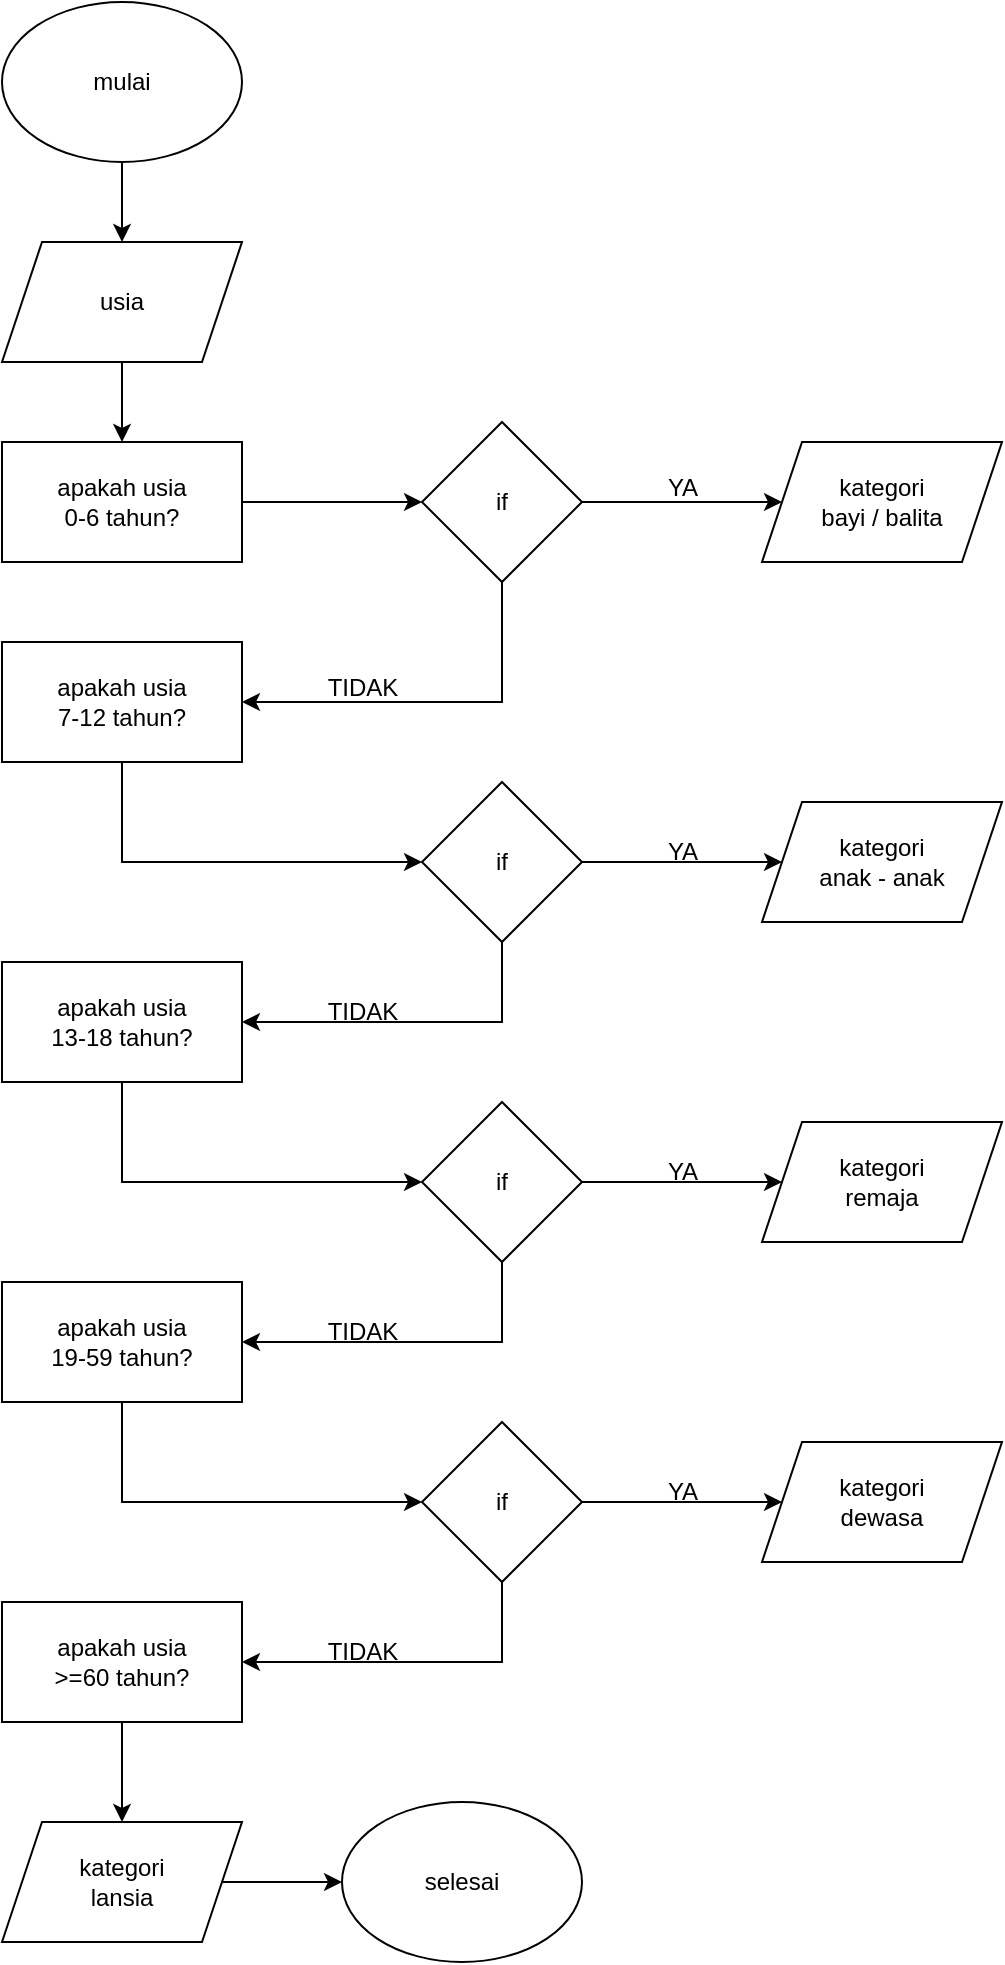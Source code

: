 <mxfile version="24.8.0">
  <diagram name="Page-1" id="1JK65CEf9W6w9NGkC5tt">
    <mxGraphModel dx="794" dy="446" grid="1" gridSize="10" guides="1" tooltips="1" connect="1" arrows="1" fold="1" page="1" pageScale="1" pageWidth="850" pageHeight="1100" math="0" shadow="0">
      <root>
        <mxCell id="0" />
        <mxCell id="1" parent="0" />
        <mxCell id="mXCHNBKydUMq2TIaZn8N-25" style="edgeStyle=orthogonalEdgeStyle;rounded=0;orthogonalLoop=1;jettySize=auto;html=1;exitX=0.5;exitY=1;exitDx=0;exitDy=0;entryX=0.5;entryY=0;entryDx=0;entryDy=0;" edge="1" parent="1" source="mXCHNBKydUMq2TIaZn8N-1" target="mXCHNBKydUMq2TIaZn8N-2">
          <mxGeometry relative="1" as="geometry" />
        </mxCell>
        <mxCell id="mXCHNBKydUMq2TIaZn8N-1" value="mulai" style="ellipse;whiteSpace=wrap;html=1;" vertex="1" parent="1">
          <mxGeometry x="40" y="40" width="120" height="80" as="geometry" />
        </mxCell>
        <mxCell id="mXCHNBKydUMq2TIaZn8N-26" style="edgeStyle=orthogonalEdgeStyle;rounded=0;orthogonalLoop=1;jettySize=auto;html=1;exitX=0.5;exitY=1;exitDx=0;exitDy=0;entryX=0.5;entryY=0;entryDx=0;entryDy=0;" edge="1" parent="1" source="mXCHNBKydUMq2TIaZn8N-2" target="mXCHNBKydUMq2TIaZn8N-3">
          <mxGeometry relative="1" as="geometry" />
        </mxCell>
        <mxCell id="mXCHNBKydUMq2TIaZn8N-2" value="usia" style="shape=parallelogram;perimeter=parallelogramPerimeter;whiteSpace=wrap;html=1;fixedSize=1;" vertex="1" parent="1">
          <mxGeometry x="40" y="160" width="120" height="60" as="geometry" />
        </mxCell>
        <mxCell id="mXCHNBKydUMq2TIaZn8N-9" style="edgeStyle=orthogonalEdgeStyle;rounded=0;orthogonalLoop=1;jettySize=auto;html=1;exitX=1;exitY=0.5;exitDx=0;exitDy=0;entryX=0;entryY=0.5;entryDx=0;entryDy=0;" edge="1" parent="1" source="mXCHNBKydUMq2TIaZn8N-3" target="mXCHNBKydUMq2TIaZn8N-8">
          <mxGeometry relative="1" as="geometry" />
        </mxCell>
        <mxCell id="mXCHNBKydUMq2TIaZn8N-3" value="apakah usia&lt;div&gt;0-6 tahun?&lt;/div&gt;" style="rounded=0;whiteSpace=wrap;html=1;" vertex="1" parent="1">
          <mxGeometry x="40" y="260" width="120" height="60" as="geometry" />
        </mxCell>
        <mxCell id="mXCHNBKydUMq2TIaZn8N-13" style="edgeStyle=orthogonalEdgeStyle;rounded=0;orthogonalLoop=1;jettySize=auto;html=1;exitX=0.5;exitY=1;exitDx=0;exitDy=0;entryX=0;entryY=0.5;entryDx=0;entryDy=0;" edge="1" parent="1" source="mXCHNBKydUMq2TIaZn8N-4" target="mXCHNBKydUMq2TIaZn8N-12">
          <mxGeometry relative="1" as="geometry" />
        </mxCell>
        <mxCell id="mXCHNBKydUMq2TIaZn8N-4" value="apakah usia&lt;div&gt;7-12 tahun?&lt;/div&gt;" style="rounded=0;whiteSpace=wrap;html=1;" vertex="1" parent="1">
          <mxGeometry x="40" y="360" width="120" height="60" as="geometry" />
        </mxCell>
        <mxCell id="mXCHNBKydUMq2TIaZn8N-22" style="edgeStyle=orthogonalEdgeStyle;rounded=0;orthogonalLoop=1;jettySize=auto;html=1;exitX=0.5;exitY=1;exitDx=0;exitDy=0;entryX=0.5;entryY=0;entryDx=0;entryDy=0;" edge="1" parent="1" source="mXCHNBKydUMq2TIaZn8N-5" target="mXCHNBKydUMq2TIaZn8N-21">
          <mxGeometry relative="1" as="geometry" />
        </mxCell>
        <mxCell id="mXCHNBKydUMq2TIaZn8N-5" value="apakah usia&lt;div&gt;&amp;gt;=60 tahun?&lt;/div&gt;" style="rounded=0;whiteSpace=wrap;html=1;" vertex="1" parent="1">
          <mxGeometry x="40" y="840" width="120" height="60" as="geometry" />
        </mxCell>
        <mxCell id="mXCHNBKydUMq2TIaZn8N-19" style="edgeStyle=orthogonalEdgeStyle;rounded=0;orthogonalLoop=1;jettySize=auto;html=1;exitX=0.5;exitY=1;exitDx=0;exitDy=0;entryX=0;entryY=0.5;entryDx=0;entryDy=0;" edge="1" parent="1" source="mXCHNBKydUMq2TIaZn8N-6" target="mXCHNBKydUMq2TIaZn8N-15">
          <mxGeometry relative="1" as="geometry" />
        </mxCell>
        <mxCell id="mXCHNBKydUMq2TIaZn8N-6" value="apakah usia&lt;div&gt;19-59 tahun?&lt;/div&gt;" style="rounded=0;whiteSpace=wrap;html=1;" vertex="1" parent="1">
          <mxGeometry x="40" y="680" width="120" height="60" as="geometry" />
        </mxCell>
        <mxCell id="mXCHNBKydUMq2TIaZn8N-17" style="edgeStyle=orthogonalEdgeStyle;rounded=0;orthogonalLoop=1;jettySize=auto;html=1;exitX=0.5;exitY=1;exitDx=0;exitDy=0;entryX=0;entryY=0.5;entryDx=0;entryDy=0;" edge="1" parent="1" source="mXCHNBKydUMq2TIaZn8N-7" target="mXCHNBKydUMq2TIaZn8N-16">
          <mxGeometry relative="1" as="geometry" />
        </mxCell>
        <mxCell id="mXCHNBKydUMq2TIaZn8N-7" value="apakah usia&lt;div&gt;13-18 tahun?&lt;/div&gt;" style="rounded=0;whiteSpace=wrap;html=1;" vertex="1" parent="1">
          <mxGeometry x="40" y="520" width="120" height="60" as="geometry" />
        </mxCell>
        <mxCell id="mXCHNBKydUMq2TIaZn8N-11" style="edgeStyle=orthogonalEdgeStyle;rounded=0;orthogonalLoop=1;jettySize=auto;html=1;exitX=0.5;exitY=1;exitDx=0;exitDy=0;entryX=1;entryY=0.5;entryDx=0;entryDy=0;" edge="1" parent="1" source="mXCHNBKydUMq2TIaZn8N-8" target="mXCHNBKydUMq2TIaZn8N-4">
          <mxGeometry relative="1" as="geometry" />
        </mxCell>
        <mxCell id="mXCHNBKydUMq2TIaZn8N-31" style="edgeStyle=orthogonalEdgeStyle;rounded=0;orthogonalLoop=1;jettySize=auto;html=1;exitX=1;exitY=0.5;exitDx=0;exitDy=0;" edge="1" parent="1" source="mXCHNBKydUMq2TIaZn8N-8" target="mXCHNBKydUMq2TIaZn8N-27">
          <mxGeometry relative="1" as="geometry" />
        </mxCell>
        <mxCell id="mXCHNBKydUMq2TIaZn8N-8" value="if" style="rhombus;whiteSpace=wrap;html=1;" vertex="1" parent="1">
          <mxGeometry x="250" y="250" width="80" height="80" as="geometry" />
        </mxCell>
        <mxCell id="mXCHNBKydUMq2TIaZn8N-14" style="edgeStyle=orthogonalEdgeStyle;rounded=0;orthogonalLoop=1;jettySize=auto;html=1;exitX=0.5;exitY=1;exitDx=0;exitDy=0;entryX=1;entryY=0.5;entryDx=0;entryDy=0;" edge="1" parent="1" source="mXCHNBKydUMq2TIaZn8N-12" target="mXCHNBKydUMq2TIaZn8N-7">
          <mxGeometry relative="1" as="geometry" />
        </mxCell>
        <mxCell id="mXCHNBKydUMq2TIaZn8N-32" style="edgeStyle=orthogonalEdgeStyle;rounded=0;orthogonalLoop=1;jettySize=auto;html=1;exitX=1;exitY=0.5;exitDx=0;exitDy=0;entryX=0;entryY=0.5;entryDx=0;entryDy=0;" edge="1" parent="1" source="mXCHNBKydUMq2TIaZn8N-12" target="mXCHNBKydUMq2TIaZn8N-28">
          <mxGeometry relative="1" as="geometry" />
        </mxCell>
        <mxCell id="mXCHNBKydUMq2TIaZn8N-12" value="if" style="rhombus;whiteSpace=wrap;html=1;" vertex="1" parent="1">
          <mxGeometry x="250" y="430" width="80" height="80" as="geometry" />
        </mxCell>
        <mxCell id="mXCHNBKydUMq2TIaZn8N-20" style="edgeStyle=orthogonalEdgeStyle;rounded=0;orthogonalLoop=1;jettySize=auto;html=1;exitX=0.5;exitY=1;exitDx=0;exitDy=0;entryX=1;entryY=0.5;entryDx=0;entryDy=0;" edge="1" parent="1" source="mXCHNBKydUMq2TIaZn8N-15" target="mXCHNBKydUMq2TIaZn8N-5">
          <mxGeometry relative="1" as="geometry" />
        </mxCell>
        <mxCell id="mXCHNBKydUMq2TIaZn8N-41" style="edgeStyle=orthogonalEdgeStyle;rounded=0;orthogonalLoop=1;jettySize=auto;html=1;exitX=1;exitY=0.5;exitDx=0;exitDy=0;entryX=0;entryY=0.5;entryDx=0;entryDy=0;" edge="1" parent="1" source="mXCHNBKydUMq2TIaZn8N-15" target="mXCHNBKydUMq2TIaZn8N-30">
          <mxGeometry relative="1" as="geometry" />
        </mxCell>
        <mxCell id="mXCHNBKydUMq2TIaZn8N-15" value="if" style="rhombus;whiteSpace=wrap;html=1;" vertex="1" parent="1">
          <mxGeometry x="250" y="750" width="80" height="80" as="geometry" />
        </mxCell>
        <mxCell id="mXCHNBKydUMq2TIaZn8N-18" style="edgeStyle=orthogonalEdgeStyle;rounded=0;orthogonalLoop=1;jettySize=auto;html=1;exitX=0.5;exitY=1;exitDx=0;exitDy=0;entryX=1;entryY=0.5;entryDx=0;entryDy=0;" edge="1" parent="1" source="mXCHNBKydUMq2TIaZn8N-16" target="mXCHNBKydUMq2TIaZn8N-6">
          <mxGeometry relative="1" as="geometry" />
        </mxCell>
        <mxCell id="mXCHNBKydUMq2TIaZn8N-33" style="edgeStyle=orthogonalEdgeStyle;rounded=0;orthogonalLoop=1;jettySize=auto;html=1;exitX=1;exitY=0.5;exitDx=0;exitDy=0;entryX=0;entryY=0.5;entryDx=0;entryDy=0;" edge="1" parent="1" source="mXCHNBKydUMq2TIaZn8N-16" target="mXCHNBKydUMq2TIaZn8N-29">
          <mxGeometry relative="1" as="geometry" />
        </mxCell>
        <mxCell id="mXCHNBKydUMq2TIaZn8N-16" value="if" style="rhombus;whiteSpace=wrap;html=1;" vertex="1" parent="1">
          <mxGeometry x="250" y="590" width="80" height="80" as="geometry" />
        </mxCell>
        <mxCell id="mXCHNBKydUMq2TIaZn8N-24" style="edgeStyle=orthogonalEdgeStyle;rounded=0;orthogonalLoop=1;jettySize=auto;html=1;exitX=1;exitY=0.5;exitDx=0;exitDy=0;" edge="1" parent="1" source="mXCHNBKydUMq2TIaZn8N-21" target="mXCHNBKydUMq2TIaZn8N-23">
          <mxGeometry relative="1" as="geometry" />
        </mxCell>
        <mxCell id="mXCHNBKydUMq2TIaZn8N-21" value="kategori&lt;div&gt;lansia&lt;/div&gt;" style="shape=parallelogram;perimeter=parallelogramPerimeter;whiteSpace=wrap;html=1;fixedSize=1;" vertex="1" parent="1">
          <mxGeometry x="40" y="950" width="120" height="60" as="geometry" />
        </mxCell>
        <mxCell id="mXCHNBKydUMq2TIaZn8N-23" value="selesai" style="ellipse;whiteSpace=wrap;html=1;" vertex="1" parent="1">
          <mxGeometry x="210" y="940" width="120" height="80" as="geometry" />
        </mxCell>
        <mxCell id="mXCHNBKydUMq2TIaZn8N-27" value="kategori&lt;div&gt;bayi / balita&lt;/div&gt;" style="shape=parallelogram;perimeter=parallelogramPerimeter;whiteSpace=wrap;html=1;fixedSize=1;" vertex="1" parent="1">
          <mxGeometry x="420" y="260" width="120" height="60" as="geometry" />
        </mxCell>
        <mxCell id="mXCHNBKydUMq2TIaZn8N-28" value="kategori&lt;div&gt;anak - anak&lt;/div&gt;" style="shape=parallelogram;perimeter=parallelogramPerimeter;whiteSpace=wrap;html=1;fixedSize=1;" vertex="1" parent="1">
          <mxGeometry x="420" y="440" width="120" height="60" as="geometry" />
        </mxCell>
        <mxCell id="mXCHNBKydUMq2TIaZn8N-29" value="kategori&lt;div&gt;remaja&lt;/div&gt;" style="shape=parallelogram;perimeter=parallelogramPerimeter;whiteSpace=wrap;html=1;fixedSize=1;" vertex="1" parent="1">
          <mxGeometry x="420" y="600" width="120" height="60" as="geometry" />
        </mxCell>
        <mxCell id="mXCHNBKydUMq2TIaZn8N-30" value="kategori&lt;div&gt;dewasa&lt;/div&gt;" style="shape=parallelogram;perimeter=parallelogramPerimeter;whiteSpace=wrap;html=1;fixedSize=1;" vertex="1" parent="1">
          <mxGeometry x="420" y="760" width="120" height="60" as="geometry" />
        </mxCell>
        <mxCell id="mXCHNBKydUMq2TIaZn8N-35" value="YA" style="text;html=1;align=center;verticalAlign=middle;resizable=0;points=[];autosize=1;strokeColor=none;fillColor=none;" vertex="1" parent="1">
          <mxGeometry x="360" y="268" width="40" height="30" as="geometry" />
        </mxCell>
        <mxCell id="mXCHNBKydUMq2TIaZn8N-36" value="TIDAK" style="text;html=1;align=center;verticalAlign=middle;resizable=0;points=[];autosize=1;strokeColor=none;fillColor=none;" vertex="1" parent="1">
          <mxGeometry x="190" y="368" width="60" height="30" as="geometry" />
        </mxCell>
        <mxCell id="mXCHNBKydUMq2TIaZn8N-37" value="YA" style="text;html=1;align=center;verticalAlign=middle;resizable=0;points=[];autosize=1;strokeColor=none;fillColor=none;" vertex="1" parent="1">
          <mxGeometry x="360" y="770" width="40" height="30" as="geometry" />
        </mxCell>
        <mxCell id="mXCHNBKydUMq2TIaZn8N-38" value="YA" style="text;html=1;align=center;verticalAlign=middle;resizable=0;points=[];autosize=1;strokeColor=none;fillColor=none;" vertex="1" parent="1">
          <mxGeometry x="360" y="610" width="40" height="30" as="geometry" />
        </mxCell>
        <mxCell id="mXCHNBKydUMq2TIaZn8N-39" value="YA" style="text;html=1;align=center;verticalAlign=middle;resizable=0;points=[];autosize=1;strokeColor=none;fillColor=none;" vertex="1" parent="1">
          <mxGeometry x="360" y="450" width="40" height="30" as="geometry" />
        </mxCell>
        <mxCell id="mXCHNBKydUMq2TIaZn8N-42" value="TIDAK" style="text;html=1;align=center;verticalAlign=middle;resizable=0;points=[];autosize=1;strokeColor=none;fillColor=none;" vertex="1" parent="1">
          <mxGeometry x="190" y="850" width="60" height="30" as="geometry" />
        </mxCell>
        <mxCell id="mXCHNBKydUMq2TIaZn8N-43" value="TIDAK" style="text;html=1;align=center;verticalAlign=middle;resizable=0;points=[];autosize=1;strokeColor=none;fillColor=none;" vertex="1" parent="1">
          <mxGeometry x="190" y="690" width="60" height="30" as="geometry" />
        </mxCell>
        <mxCell id="mXCHNBKydUMq2TIaZn8N-44" value="TIDAK" style="text;html=1;align=center;verticalAlign=middle;resizable=0;points=[];autosize=1;strokeColor=none;fillColor=none;" vertex="1" parent="1">
          <mxGeometry x="190" y="530" width="60" height="30" as="geometry" />
        </mxCell>
      </root>
    </mxGraphModel>
  </diagram>
</mxfile>
